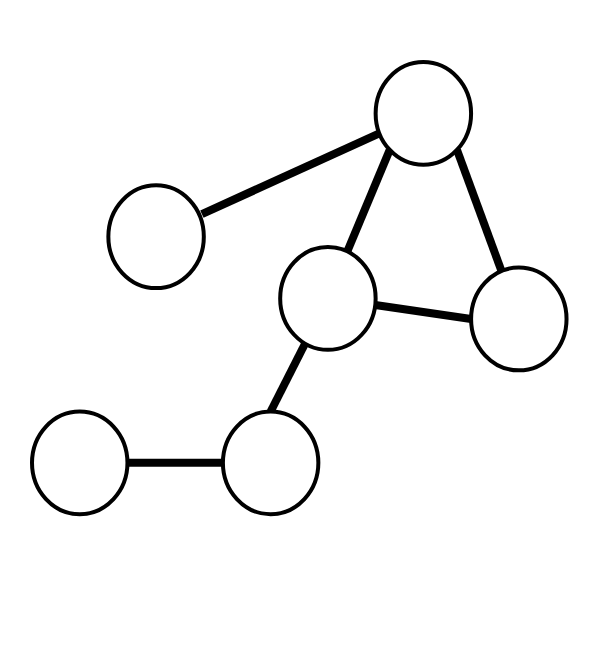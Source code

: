 <mxfile version="13.0.3" type="device"><diagram id="8oiGcAOSxjCxpvHxyeL3" name="Page-1"><mxGraphModel dx="1038" dy="607" grid="1" gridSize="10" guides="1" tooltips="1" connect="1" arrows="0" fold="1" page="1" pageScale="1" pageWidth="827" pageHeight="1169" math="0" shadow="0"><root><mxCell id="0"/><mxCell id="1" parent="0"/><mxCell id="mm9qVI-NRCEwBrAslVvL-38" value="" style="group;fontColor=#000000;strokeColor=none;" parent="1" vertex="1" connectable="0"><mxGeometry x="543" y="240" width="284" height="290" as="geometry"/></mxCell><mxCell id="mm9qVI-NRCEwBrAslVvL-42" value="" style="rounded=0;whiteSpace=wrap;html=1;strokeColor=none;strokeWidth=2;fillColor=#FFFFFF;fontColor=#000000;" parent="mm9qVI-NRCEwBrAslVvL-38" vertex="1"><mxGeometry x="-16" y="-30.68" width="300" height="300.68" as="geometry"/></mxCell><mxCell id="mm9qVI-NRCEwBrAslVvL-16" value="" style="ellipse;whiteSpace=wrap;html=1;strokeColor=#000000;strokeWidth=2;fontColor=#000000;" parent="mm9qVI-NRCEwBrAslVvL-38" vertex="1"><mxGeometry x="38.181" y="61.67" width="47.727" height="51.392" as="geometry"/></mxCell><mxCell id="mm9qVI-NRCEwBrAslVvL-17" value="" style="ellipse;whiteSpace=wrap;html=1;strokeColor=#000000;fillColor=#FFFFFF;strokeWidth=2;fontColor=#000000;" parent="mm9qVI-NRCEwBrAslVvL-38" vertex="1"><mxGeometry x="171.816" width="47.727" height="51.392" as="geometry"/></mxCell><mxCell id="mm9qVI-NRCEwBrAslVvL-18" value="" style="ellipse;whiteSpace=wrap;html=1;strokeColor=#000000;strokeWidth=2;fontColor=#000000;" parent="mm9qVI-NRCEwBrAslVvL-38" vertex="1"><mxGeometry x="124.09" y="92.506" width="47.727" height="51.392" as="geometry"/></mxCell><mxCell id="mm9qVI-NRCEwBrAslVvL-19" value="" style="ellipse;whiteSpace=wrap;html=1;strokeColor=#000000;strokeWidth=2;fontColor=#000000;" parent="mm9qVI-NRCEwBrAslVvL-38" vertex="1"><mxGeometry y="174.733" width="47.727" height="51.392" as="geometry"/></mxCell><mxCell id="mm9qVI-NRCEwBrAslVvL-20" value="" style="ellipse;whiteSpace=wrap;html=1;strokeColor=#000000;strokeWidth=2;fontColor=#000000;" parent="mm9qVI-NRCEwBrAslVvL-38" vertex="1"><mxGeometry x="219.543" y="102.784" width="47.727" height="51.392" as="geometry"/></mxCell><mxCell id="mm9qVI-NRCEwBrAslVvL-21" value="" style="ellipse;whiteSpace=wrap;html=1;strokeColor=#000000;strokeWidth=2;fontColor=#000000;" parent="mm9qVI-NRCEwBrAslVvL-38" vertex="1"><mxGeometry x="95.454" y="174.733" width="47.727" height="51.392" as="geometry"/></mxCell><mxCell id="mm9qVI-NRCEwBrAslVvL-23" value="" style="endArrow=none;html=1;strokeWidth=4;fillColor=#1ba1e2;strokeColor=#000000;entryX=1;entryY=1;entryDx=0;entryDy=0;fontColor=#000000;" parent="mm9qVI-NRCEwBrAslVvL-38" source="mm9qVI-NRCEwBrAslVvL-20" target="mm9qVI-NRCEwBrAslVvL-17" edge="1"><mxGeometry width="50" height="50" relative="1" as="geometry"><mxPoint x="49.06" y="191.31" as="sourcePoint"/><mxPoint x="84.512" y="147.818" as="targetPoint"/></mxGeometry></mxCell><mxCell id="mm9qVI-NRCEwBrAslVvL-26" value="" style="endArrow=none;html=1;strokeWidth=4;fillColor=#1ba1e2;strokeColor=#000000;entryX=0.98;entryY=0.28;entryDx=0;entryDy=0;entryPerimeter=0;fontColor=#000000;" parent="mm9qVI-NRCEwBrAslVvL-38" source="mm9qVI-NRCEwBrAslVvL-17" target="mm9qVI-NRCEwBrAslVvL-16" edge="1"><mxGeometry width="50" height="50" relative="1" as="geometry"><mxPoint x="263.695" y="143.893" as="sourcePoint"/><mxPoint x="229.086" y="99.523" as="targetPoint"/></mxGeometry></mxCell><mxCell id="mm9qVI-NRCEwBrAslVvL-29" value="" style="endArrow=none;html=1;strokeWidth=4;fillColor=#1ba1e2;strokeColor=#000000;entryX=1;entryY=0.5;entryDx=0;entryDy=0;fontColor=#000000;" parent="mm9qVI-NRCEwBrAslVvL-38" source="mm9qVI-NRCEwBrAslVvL-21" target="mm9qVI-NRCEwBrAslVvL-19" edge="1"><mxGeometry width="50" height="50" relative="1" as="geometry"><mxPoint x="143.181" y="133.617" as="sourcePoint"/><mxPoint x="54.437" y="173.983" as="targetPoint"/></mxGeometry></mxCell><mxCell id="mm9qVI-NRCEwBrAslVvL-30" value="" style="endArrow=none;html=1;strokeWidth=4;fillColor=#1ba1e2;strokeColor=#000000;entryX=0.5;entryY=0;entryDx=0;entryDy=0;fontColor=#000000;" parent="mm9qVI-NRCEwBrAslVvL-38" source="mm9qVI-NRCEwBrAslVvL-18" target="mm9qVI-NRCEwBrAslVvL-21" edge="1"><mxGeometry width="50" height="50" relative="1" as="geometry"><mxPoint x="192.788" y="56.252" as="sourcePoint"/><mxPoint x="104.044" y="96.617" as="targetPoint"/></mxGeometry></mxCell><mxCell id="mm9qVI-NRCEwBrAslVvL-32" value="" style="endArrow=none;html=1;strokeWidth=4;fillColor=#1ba1e2;strokeColor=#000000;exitX=0;exitY=1;exitDx=0;exitDy=0;fontColor=#000000;" parent="mm9qVI-NRCEwBrAslVvL-38" source="mm9qVI-NRCEwBrAslVvL-17" target="mm9qVI-NRCEwBrAslVvL-18" edge="1"><mxGeometry width="50" height="50" relative="1" as="geometry"><mxPoint x="184.351" y="66.314" as="sourcePoint"/><mxPoint x="162.271" y="149.53" as="targetPoint"/></mxGeometry></mxCell><mxCell id="mm9qVI-NRCEwBrAslVvL-33" value="" style="endArrow=none;html=1;strokeWidth=4;fillColor=#1ba1e2;strokeColor=#000000;exitX=0;exitY=0.5;exitDx=0;exitDy=0;fontColor=#000000;" parent="mm9qVI-NRCEwBrAslVvL-38" source="mm9qVI-NRCEwBrAslVvL-20" target="mm9qVI-NRCEwBrAslVvL-18" edge="1"><mxGeometry width="50" height="50" relative="1" as="geometry"><mxPoint x="240.993" y="163.858" as="sourcePoint"/><mxPoint x="219.543" y="237.0" as="targetPoint"/></mxGeometry></mxCell></root></mxGraphModel></diagram></mxfile>